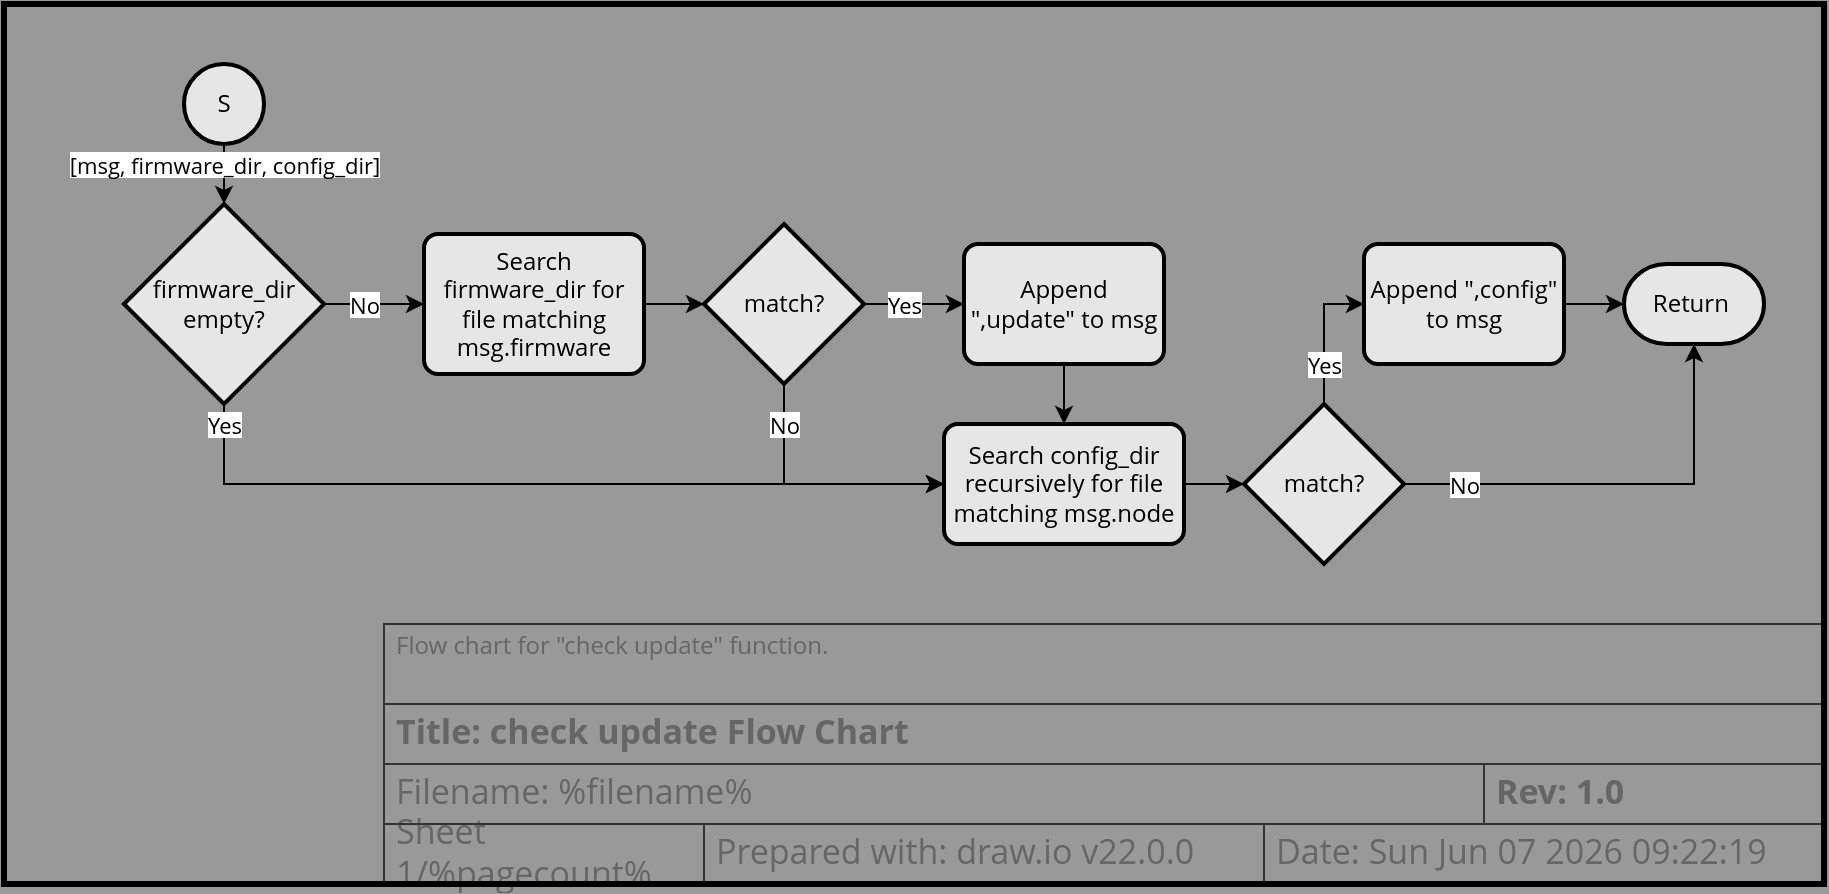 <mxfile version="22.1.16" type="device">
  <diagram name="check update Flow Chart" id="fo18u6Ch1KVScq3Fo-Wy">
    <mxGraphModel dx="1919" dy="1203" grid="1" gridSize="10" guides="1" tooltips="1" connect="1" arrows="1" fold="1" page="1" pageScale="1" pageWidth="800" pageHeight="350" background="#999999" math="0" shadow="0">
      <root>
        <object label="" description="Flow chart for &quot;check update&quot; function." rev="1.0" id="0">
          <mxCell />
        </object>
        <object label="Title Block" id="1">
          <mxCell style="locked=1;" parent="0" />
        </object>
        <mxCell id="h7L3MlKvrl_dhOmhB3lf-10" value="Prepared with: draw.io v22.0.0" style="strokeWidth=1;shadow=0;dashed=0;align=center;html=1;shape=mxgraph.mockup.text.textBox;fontColor=#666666;align=left;fontSize=17;spacingLeft=4;spacingTop=-3;whiteSpace=wrap;strokeColor=#333333;mainText=;fillColor=none;fontFamily=Open Sans;movable=1;resizable=1;rotatable=1;deletable=1;editable=1;locked=0;connectable=1;" parent="1" vertex="1">
          <mxGeometry x="220" y="300" width="280" height="30" as="geometry" />
        </mxCell>
        <object label="&lt;div align=&quot;left&quot;&gt;Sheet %pagenumber%/%pagecount%&lt;/div&gt;" placeholders="1" id="h7L3MlKvrl_dhOmhB3lf-12">
          <mxCell style="strokeWidth=1;shadow=0;dashed=0;align=left;html=1;shape=mxgraph.mockup.text.textBox;fontColor=#666666;align=left;fontSize=17;spacingLeft=4;spacingTop=-3;whiteSpace=wrap;strokeColor=#333333;mainText=;fillColor=none;fontFamily=Open Sans;movable=1;resizable=1;rotatable=1;deletable=1;editable=1;locked=0;connectable=1;" parent="1" vertex="1">
            <mxGeometry x="60" y="300" width="160" height="30" as="geometry" />
          </mxCell>
        </object>
        <object label="Date: &lt;font style=&quot;font-size: 17px;&quot;&gt;%date{ddd mmm dd yyyy HH:MM:ss}%&lt;/font&gt;" placeholders="1" id="h7L3MlKvrl_dhOmhB3lf-13">
          <mxCell style="strokeWidth=1;shadow=0;dashed=0;align=center;html=1;shape=mxgraph.mockup.text.textBox;fontColor=#666666;align=left;fontSize=17;spacingLeft=4;spacingTop=-3;whiteSpace=wrap;strokeColor=#333333;mainText=;fillColor=none;fontFamily=Open Sans;movable=1;resizable=1;rotatable=1;deletable=1;editable=1;locked=0;connectable=1;" parent="1" vertex="1">
            <mxGeometry x="500" y="300" width="280" height="30" as="geometry" />
          </mxCell>
        </object>
        <object label="&lt;b&gt;Title: %page%&lt;/b&gt;" placeholders="1" id="h7L3MlKvrl_dhOmhB3lf-14">
          <mxCell style="strokeWidth=1;shadow=0;dashed=0;align=center;html=1;shape=mxgraph.mockup.text.textBox;fontColor=#666666;align=left;fontSize=17;spacingLeft=4;spacingTop=-3;whiteSpace=wrap;strokeColor=#333333;mainText=;fillColor=none;fontFamily=Open Sans;movable=1;resizable=1;rotatable=1;deletable=1;editable=1;locked=0;connectable=1;" parent="1" vertex="1">
            <mxGeometry x="60" y="240" width="720" height="30" as="geometry" />
          </mxCell>
        </object>
        <object label="Filename: %filename%" placeholders="1" id="h7L3MlKvrl_dhOmhB3lf-15">
          <mxCell style="strokeWidth=1;shadow=0;dashed=0;align=center;html=1;shape=mxgraph.mockup.text.textBox;fontColor=#666666;align=left;fontSize=17;spacingLeft=4;spacingTop=-3;whiteSpace=wrap;strokeColor=#333333;mainText=;fillColor=none;fontFamily=Open Sans;movable=1;resizable=1;rotatable=1;deletable=1;editable=1;locked=0;connectable=1;" parent="1" vertex="1">
            <mxGeometry x="60" y="270" width="550" height="30" as="geometry" />
          </mxCell>
        </object>
        <object label="&lt;div align=&quot;left&quot;&gt;%description%&lt;/div&gt;" placeholders="1" id="h7L3MlKvrl_dhOmhB3lf-16">
          <mxCell style="strokeWidth=1;shadow=0;dashed=0;html=1;shape=mxgraph.mockup.text.textBox;fontColor=#666666;align=left;verticalAlign=top;fontSize=12;spacingLeft=4;spacingTop=-3;whiteSpace=wrap;strokeColor=#333333;mainText=;fillColor=none;fontFamily=Open Sans;movable=1;resizable=1;rotatable=1;deletable=1;editable=1;locked=0;connectable=1;" parent="1" vertex="1">
            <mxGeometry x="60" y="200" width="720" height="40" as="geometry" />
          </mxCell>
        </object>
        <object label="&lt;b&gt;Rev: %rev%&lt;br&gt;&lt;/b&gt;" placeholders="1" id="EyKvBmyPNv_MzgSUc5b6-1">
          <mxCell style="strokeWidth=1;shadow=0;dashed=0;align=center;html=1;shape=mxgraph.mockup.text.textBox;fontColor=#666666;align=left;fontSize=17;spacingLeft=4;spacingTop=-3;whiteSpace=wrap;strokeColor=#333333;mainText=;fillColor=none;fontFamily=Open Sans;movable=1;resizable=1;rotatable=1;deletable=1;editable=1;locked=0;connectable=1;" parent="1" vertex="1">
            <mxGeometry x="610" y="270" width="170" height="30" as="geometry" />
          </mxCell>
        </object>
        <object label="Drawing Frame" id="2jkEU8j2_UPUL1MGRyPS-1">
          <mxCell style="locked=1;" parent="0" />
        </object>
        <mxCell id="2jkEU8j2_UPUL1MGRyPS-2" value="" style="rounded=0;whiteSpace=wrap;html=1;fillColor=none;strokeWidth=3;movable=1;resizable=1;rotatable=1;deletable=1;editable=1;locked=0;connectable=1;" parent="2jkEU8j2_UPUL1MGRyPS-1" vertex="1">
          <mxGeometry x="-130" y="-110" width="910" height="440" as="geometry" />
        </mxCell>
        <object label="Document" id="NbdiYjX3MhI7OpqD2NvG-1">
          <mxCell parent="0" />
        </object>
        <mxCell id="yw6FAlG5G-Jae9AWYVl--2" value="[msg, firmware_dir, config_dir]" style="edgeStyle=orthogonalEdgeStyle;rounded=0;orthogonalLoop=1;jettySize=auto;html=1;fontFamily=Open Sans;" parent="NbdiYjX3MhI7OpqD2NvG-1" source="fzffGFe7_WvlfE_VzDE6-1" target="smkoKUX5MMubbUwZfC6I-1" edge="1">
          <mxGeometry x="0.2" relative="1" as="geometry">
            <mxPoint x="-20" y="-10" as="targetPoint" />
            <mxPoint as="offset" />
          </mxGeometry>
        </mxCell>
        <mxCell id="fzffGFe7_WvlfE_VzDE6-1" value="S" style="strokeWidth=2;html=1;shape=mxgraph.flowchart.start_2;whiteSpace=wrap;fillColor=#E6E6E6;fontFamily=Open Sans;" parent="NbdiYjX3MhI7OpqD2NvG-1" vertex="1">
          <mxGeometry x="-40" y="-80.0" width="40" height="40" as="geometry" />
        </mxCell>
        <mxCell id="smkoKUX5MMubbUwZfC6I-3" value="No" style="edgeStyle=orthogonalEdgeStyle;rounded=0;orthogonalLoop=1;jettySize=auto;html=1;fontFamily=Open Sans;" edge="1" parent="NbdiYjX3MhI7OpqD2NvG-1" source="smkoKUX5MMubbUwZfC6I-1" target="smkoKUX5MMubbUwZfC6I-2">
          <mxGeometry x="-0.2" relative="1" as="geometry">
            <mxPoint as="offset" />
          </mxGeometry>
        </mxCell>
        <mxCell id="smkoKUX5MMubbUwZfC6I-10" value="Yes" style="edgeStyle=orthogonalEdgeStyle;rounded=0;orthogonalLoop=1;jettySize=auto;html=1;entryX=0;entryY=0.5;entryDx=0;entryDy=0;exitX=0.5;exitY=1;exitDx=0;exitDy=0;exitPerimeter=0;fontFamily=Open Sans;" edge="1" parent="NbdiYjX3MhI7OpqD2NvG-1" source="smkoKUX5MMubbUwZfC6I-1" target="smkoKUX5MMubbUwZfC6I-8">
          <mxGeometry x="-0.95" relative="1" as="geometry">
            <mxPoint as="offset" />
          </mxGeometry>
        </mxCell>
        <mxCell id="smkoKUX5MMubbUwZfC6I-1" value="firmware_dir empty?" style="strokeWidth=2;html=1;shape=mxgraph.flowchart.decision;whiteSpace=wrap;fillColor=#E6E6E6;fontFamily=Open Sans;verticalAlign=middle;" vertex="1" parent="NbdiYjX3MhI7OpqD2NvG-1">
          <mxGeometry x="-70" y="-10" width="100" height="100" as="geometry" />
        </mxCell>
        <mxCell id="smkoKUX5MMubbUwZfC6I-5" style="edgeStyle=orthogonalEdgeStyle;rounded=0;orthogonalLoop=1;jettySize=auto;html=1;" edge="1" parent="NbdiYjX3MhI7OpqD2NvG-1" source="smkoKUX5MMubbUwZfC6I-2" target="smkoKUX5MMubbUwZfC6I-4">
          <mxGeometry relative="1" as="geometry" />
        </mxCell>
        <mxCell id="smkoKUX5MMubbUwZfC6I-2" value="Search firmware_dir for file matching msg.firmware" style="rounded=1;whiteSpace=wrap;html=1;absoluteArcSize=1;arcSize=14;strokeWidth=2;fillColor=#E6E6E6;fontFamily=Open Sans;" vertex="1" parent="NbdiYjX3MhI7OpqD2NvG-1">
          <mxGeometry x="80" y="5" width="110" height="70" as="geometry" />
        </mxCell>
        <mxCell id="smkoKUX5MMubbUwZfC6I-7" value="Yes" style="edgeStyle=orthogonalEdgeStyle;rounded=0;orthogonalLoop=1;jettySize=auto;html=1;fontFamily=Open Sans;" edge="1" parent="NbdiYjX3MhI7OpqD2NvG-1" source="smkoKUX5MMubbUwZfC6I-4" target="smkoKUX5MMubbUwZfC6I-6">
          <mxGeometry x="-0.2" relative="1" as="geometry">
            <mxPoint as="offset" />
          </mxGeometry>
        </mxCell>
        <mxCell id="smkoKUX5MMubbUwZfC6I-13" value="No" style="edgeStyle=orthogonalEdgeStyle;rounded=0;orthogonalLoop=1;jettySize=auto;html=1;entryX=0;entryY=0.5;entryDx=0;entryDy=0;exitX=0.5;exitY=1;exitDx=0;exitDy=0;exitPerimeter=0;fontFamily=Open Sans;" edge="1" parent="NbdiYjX3MhI7OpqD2NvG-1" source="smkoKUX5MMubbUwZfC6I-4" target="smkoKUX5MMubbUwZfC6I-8">
          <mxGeometry x="-0.692" relative="1" as="geometry">
            <mxPoint as="offset" />
          </mxGeometry>
        </mxCell>
        <mxCell id="smkoKUX5MMubbUwZfC6I-4" value="match?" style="strokeWidth=2;html=1;shape=mxgraph.flowchart.decision;whiteSpace=wrap;fillColor=#E6E6E6;fontFamily=Open Sans;verticalAlign=middle;" vertex="1" parent="NbdiYjX3MhI7OpqD2NvG-1">
          <mxGeometry x="220" y="-5.684e-14" width="80" height="80" as="geometry" />
        </mxCell>
        <mxCell id="smkoKUX5MMubbUwZfC6I-9" style="edgeStyle=orthogonalEdgeStyle;rounded=0;orthogonalLoop=1;jettySize=auto;html=1;" edge="1" parent="NbdiYjX3MhI7OpqD2NvG-1" source="smkoKUX5MMubbUwZfC6I-6" target="smkoKUX5MMubbUwZfC6I-8">
          <mxGeometry relative="1" as="geometry" />
        </mxCell>
        <mxCell id="smkoKUX5MMubbUwZfC6I-6" value="Append &quot;,update&quot; to msg" style="rounded=1;whiteSpace=wrap;html=1;absoluteArcSize=1;arcSize=14;strokeWidth=2;fillColor=#E6E6E6;fontFamily=Open Sans;" vertex="1" parent="NbdiYjX3MhI7OpqD2NvG-1">
          <mxGeometry x="350" y="10" width="100" height="60" as="geometry" />
        </mxCell>
        <mxCell id="smkoKUX5MMubbUwZfC6I-12" style="edgeStyle=orthogonalEdgeStyle;rounded=0;orthogonalLoop=1;jettySize=auto;html=1;" edge="1" parent="NbdiYjX3MhI7OpqD2NvG-1" source="smkoKUX5MMubbUwZfC6I-8" target="smkoKUX5MMubbUwZfC6I-11">
          <mxGeometry relative="1" as="geometry" />
        </mxCell>
        <mxCell id="smkoKUX5MMubbUwZfC6I-8" value="Search config_dir recursively for file matching msg.node" style="rounded=1;whiteSpace=wrap;html=1;absoluteArcSize=1;arcSize=14;strokeWidth=2;fillColor=#E6E6E6;fontFamily=Open Sans;" vertex="1" parent="NbdiYjX3MhI7OpqD2NvG-1">
          <mxGeometry x="340" y="100" width="120" height="60" as="geometry" />
        </mxCell>
        <mxCell id="smkoKUX5MMubbUwZfC6I-15" value="Yes" style="edgeStyle=orthogonalEdgeStyle;rounded=0;orthogonalLoop=1;jettySize=auto;html=1;fontFamily=Open Sans;entryX=0;entryY=0.5;entryDx=0;entryDy=0;" edge="1" parent="NbdiYjX3MhI7OpqD2NvG-1" source="smkoKUX5MMubbUwZfC6I-11" target="smkoKUX5MMubbUwZfC6I-14">
          <mxGeometry x="-0.429" relative="1" as="geometry">
            <mxPoint as="offset" />
          </mxGeometry>
        </mxCell>
        <mxCell id="smkoKUX5MMubbUwZfC6I-11" value="match?" style="strokeWidth=2;html=1;shape=mxgraph.flowchart.decision;whiteSpace=wrap;fillColor=#E6E6E6;fontFamily=Open Sans;verticalAlign=middle;" vertex="1" parent="NbdiYjX3MhI7OpqD2NvG-1">
          <mxGeometry x="490" y="90.0" width="80" height="80" as="geometry" />
        </mxCell>
        <mxCell id="smkoKUX5MMubbUwZfC6I-18" style="edgeStyle=orthogonalEdgeStyle;rounded=0;orthogonalLoop=1;jettySize=auto;html=1;" edge="1" parent="NbdiYjX3MhI7OpqD2NvG-1" source="smkoKUX5MMubbUwZfC6I-14" target="smkoKUX5MMubbUwZfC6I-17">
          <mxGeometry relative="1" as="geometry" />
        </mxCell>
        <mxCell id="smkoKUX5MMubbUwZfC6I-14" value="Append &quot;,config&quot; to msg" style="rounded=1;whiteSpace=wrap;html=1;absoluteArcSize=1;arcSize=14;strokeWidth=2;fillColor=#E6E6E6;fontFamily=Open Sans;" vertex="1" parent="NbdiYjX3MhI7OpqD2NvG-1">
          <mxGeometry x="550" y="10" width="100" height="60" as="geometry" />
        </mxCell>
        <mxCell id="smkoKUX5MMubbUwZfC6I-17" value="Return&amp;nbsp;" style="strokeWidth=2;html=1;shape=mxgraph.flowchart.terminator;whiteSpace=wrap;fillColor=#E6E6E6;fontFamily=Open Sans;" vertex="1" parent="NbdiYjX3MhI7OpqD2NvG-1">
          <mxGeometry x="680" y="20" width="70" height="40" as="geometry" />
        </mxCell>
        <mxCell id="smkoKUX5MMubbUwZfC6I-19" value="No" style="edgeStyle=orthogonalEdgeStyle;rounded=0;orthogonalLoop=1;jettySize=auto;html=1;entryX=0.5;entryY=1;entryDx=0;entryDy=0;entryPerimeter=0;exitX=1;exitY=0.5;exitDx=0;exitDy=0;exitPerimeter=0;fontFamily=Open Sans;" edge="1" parent="NbdiYjX3MhI7OpqD2NvG-1" source="smkoKUX5MMubbUwZfC6I-11" target="smkoKUX5MMubbUwZfC6I-17">
          <mxGeometry x="-0.721" relative="1" as="geometry">
            <mxPoint as="offset" />
          </mxGeometry>
        </mxCell>
      </root>
    </mxGraphModel>
  </diagram>
</mxfile>

